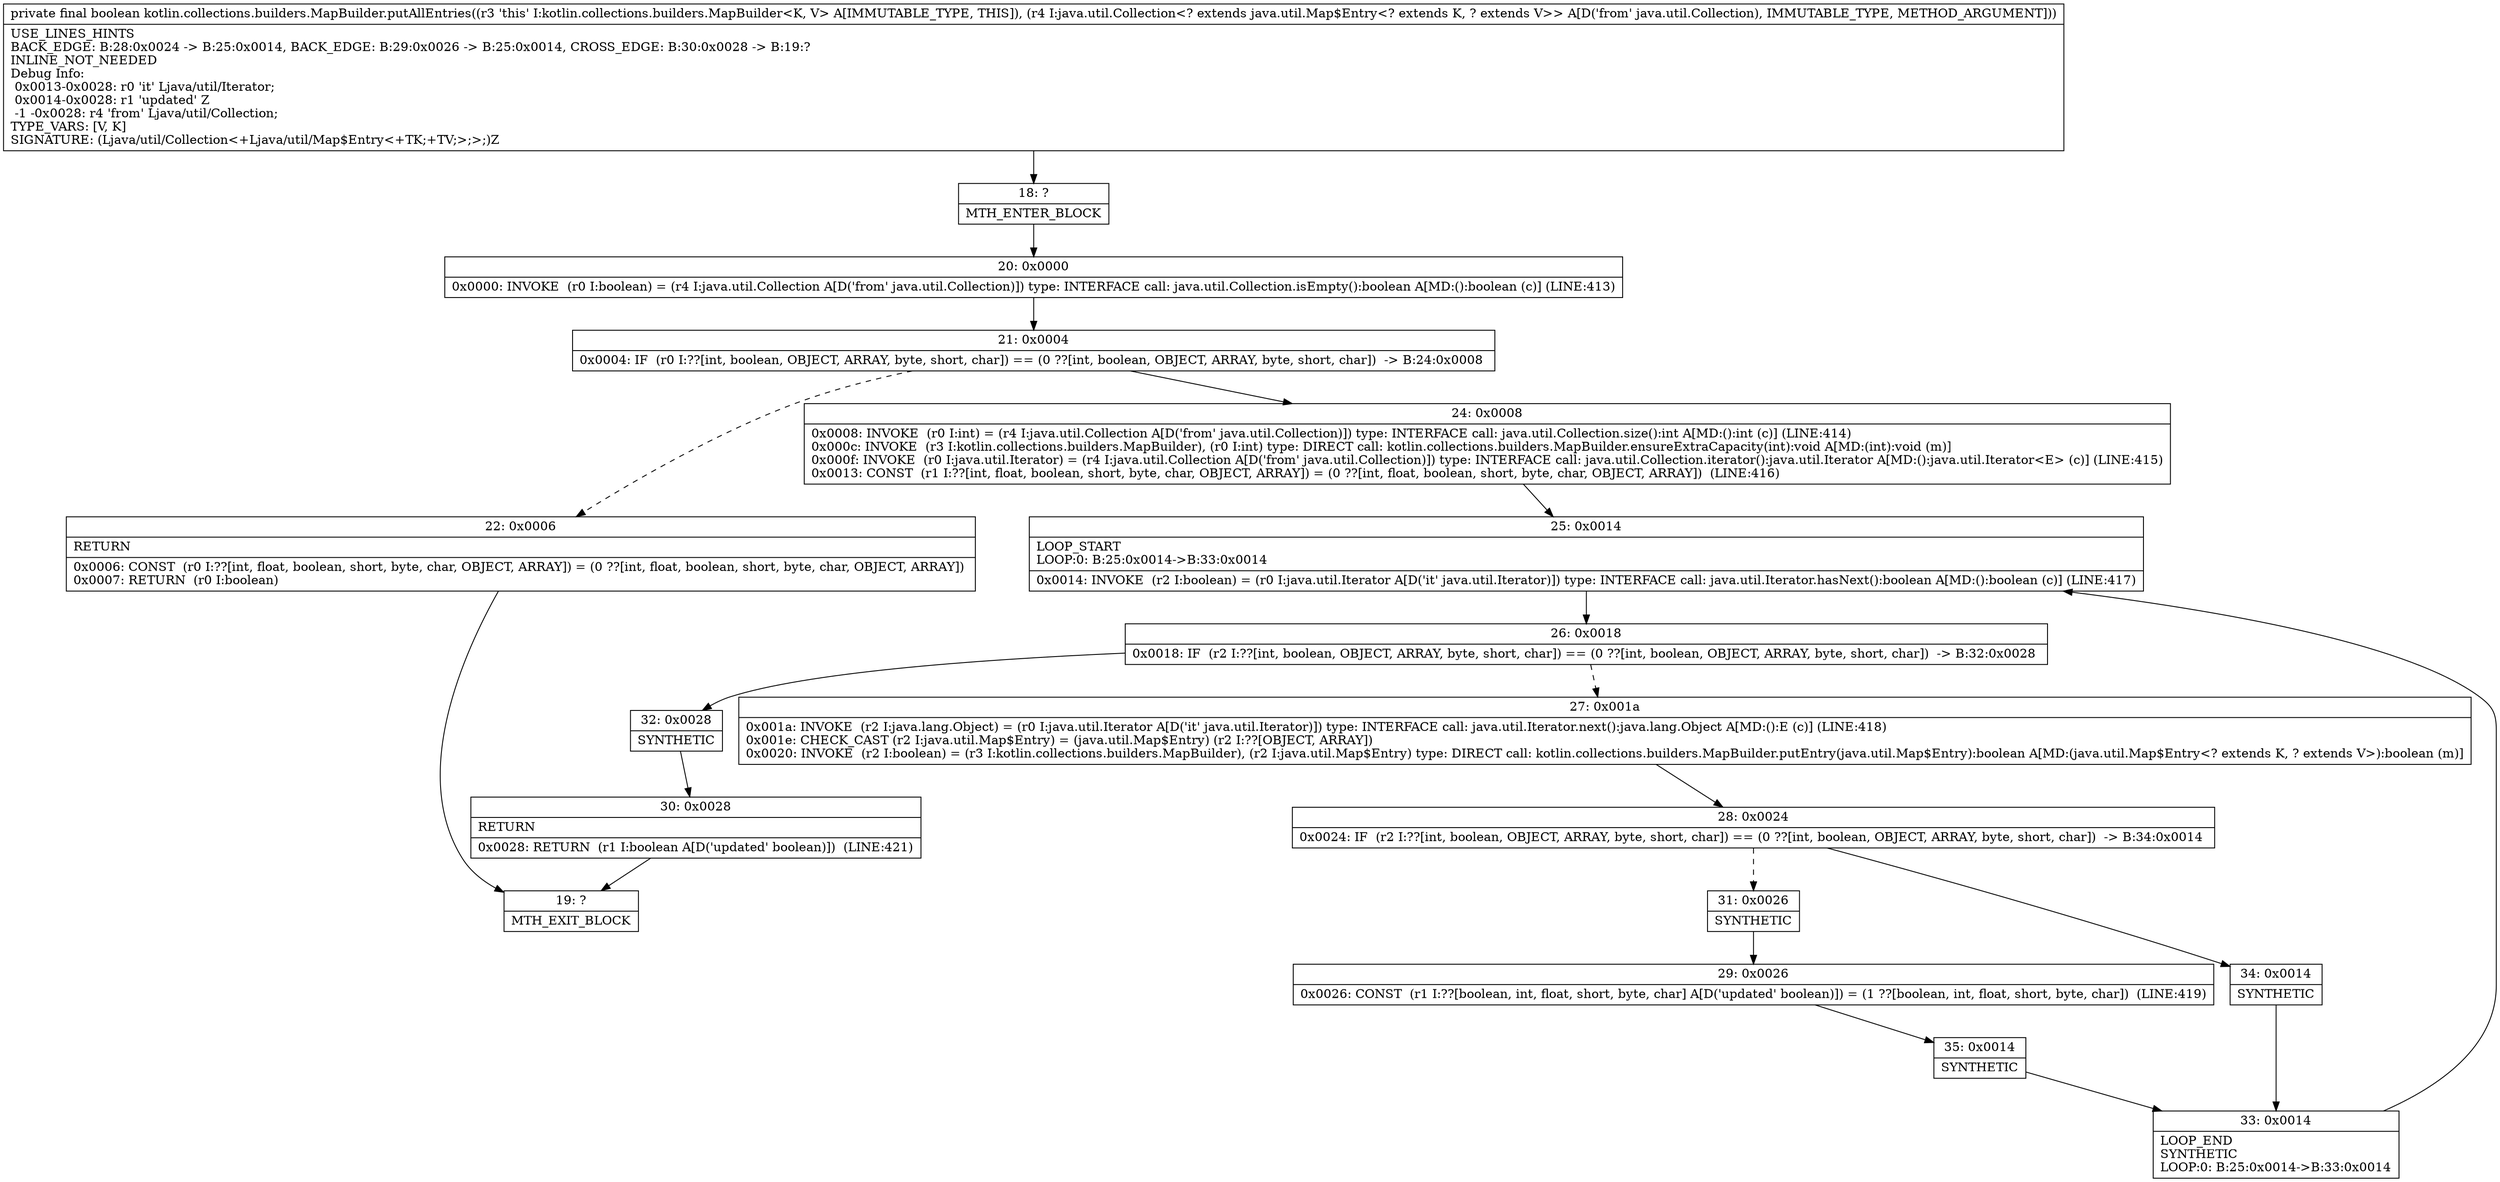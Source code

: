 digraph "CFG forkotlin.collections.builders.MapBuilder.putAllEntries(Ljava\/util\/Collection;)Z" {
Node_18 [shape=record,label="{18\:\ ?|MTH_ENTER_BLOCK\l}"];
Node_20 [shape=record,label="{20\:\ 0x0000|0x0000: INVOKE  (r0 I:boolean) = (r4 I:java.util.Collection A[D('from' java.util.Collection)]) type: INTERFACE call: java.util.Collection.isEmpty():boolean A[MD:():boolean (c)] (LINE:413)\l}"];
Node_21 [shape=record,label="{21\:\ 0x0004|0x0004: IF  (r0 I:??[int, boolean, OBJECT, ARRAY, byte, short, char]) == (0 ??[int, boolean, OBJECT, ARRAY, byte, short, char])  \-\> B:24:0x0008 \l}"];
Node_22 [shape=record,label="{22\:\ 0x0006|RETURN\l|0x0006: CONST  (r0 I:??[int, float, boolean, short, byte, char, OBJECT, ARRAY]) = (0 ??[int, float, boolean, short, byte, char, OBJECT, ARRAY]) \l0x0007: RETURN  (r0 I:boolean) \l}"];
Node_19 [shape=record,label="{19\:\ ?|MTH_EXIT_BLOCK\l}"];
Node_24 [shape=record,label="{24\:\ 0x0008|0x0008: INVOKE  (r0 I:int) = (r4 I:java.util.Collection A[D('from' java.util.Collection)]) type: INTERFACE call: java.util.Collection.size():int A[MD:():int (c)] (LINE:414)\l0x000c: INVOKE  (r3 I:kotlin.collections.builders.MapBuilder), (r0 I:int) type: DIRECT call: kotlin.collections.builders.MapBuilder.ensureExtraCapacity(int):void A[MD:(int):void (m)]\l0x000f: INVOKE  (r0 I:java.util.Iterator) = (r4 I:java.util.Collection A[D('from' java.util.Collection)]) type: INTERFACE call: java.util.Collection.iterator():java.util.Iterator A[MD:():java.util.Iterator\<E\> (c)] (LINE:415)\l0x0013: CONST  (r1 I:??[int, float, boolean, short, byte, char, OBJECT, ARRAY]) = (0 ??[int, float, boolean, short, byte, char, OBJECT, ARRAY])  (LINE:416)\l}"];
Node_25 [shape=record,label="{25\:\ 0x0014|LOOP_START\lLOOP:0: B:25:0x0014\-\>B:33:0x0014\l|0x0014: INVOKE  (r2 I:boolean) = (r0 I:java.util.Iterator A[D('it' java.util.Iterator)]) type: INTERFACE call: java.util.Iterator.hasNext():boolean A[MD:():boolean (c)] (LINE:417)\l}"];
Node_26 [shape=record,label="{26\:\ 0x0018|0x0018: IF  (r2 I:??[int, boolean, OBJECT, ARRAY, byte, short, char]) == (0 ??[int, boolean, OBJECT, ARRAY, byte, short, char])  \-\> B:32:0x0028 \l}"];
Node_27 [shape=record,label="{27\:\ 0x001a|0x001a: INVOKE  (r2 I:java.lang.Object) = (r0 I:java.util.Iterator A[D('it' java.util.Iterator)]) type: INTERFACE call: java.util.Iterator.next():java.lang.Object A[MD:():E (c)] (LINE:418)\l0x001e: CHECK_CAST (r2 I:java.util.Map$Entry) = (java.util.Map$Entry) (r2 I:??[OBJECT, ARRAY]) \l0x0020: INVOKE  (r2 I:boolean) = (r3 I:kotlin.collections.builders.MapBuilder), (r2 I:java.util.Map$Entry) type: DIRECT call: kotlin.collections.builders.MapBuilder.putEntry(java.util.Map$Entry):boolean A[MD:(java.util.Map$Entry\<? extends K, ? extends V\>):boolean (m)]\l}"];
Node_28 [shape=record,label="{28\:\ 0x0024|0x0024: IF  (r2 I:??[int, boolean, OBJECT, ARRAY, byte, short, char]) == (0 ??[int, boolean, OBJECT, ARRAY, byte, short, char])  \-\> B:34:0x0014 \l}"];
Node_31 [shape=record,label="{31\:\ 0x0026|SYNTHETIC\l}"];
Node_29 [shape=record,label="{29\:\ 0x0026|0x0026: CONST  (r1 I:??[boolean, int, float, short, byte, char] A[D('updated' boolean)]) = (1 ??[boolean, int, float, short, byte, char])  (LINE:419)\l}"];
Node_35 [shape=record,label="{35\:\ 0x0014|SYNTHETIC\l}"];
Node_33 [shape=record,label="{33\:\ 0x0014|LOOP_END\lSYNTHETIC\lLOOP:0: B:25:0x0014\-\>B:33:0x0014\l}"];
Node_34 [shape=record,label="{34\:\ 0x0014|SYNTHETIC\l}"];
Node_32 [shape=record,label="{32\:\ 0x0028|SYNTHETIC\l}"];
Node_30 [shape=record,label="{30\:\ 0x0028|RETURN\l|0x0028: RETURN  (r1 I:boolean A[D('updated' boolean)])  (LINE:421)\l}"];
MethodNode[shape=record,label="{private final boolean kotlin.collections.builders.MapBuilder.putAllEntries((r3 'this' I:kotlin.collections.builders.MapBuilder\<K, V\> A[IMMUTABLE_TYPE, THIS]), (r4 I:java.util.Collection\<? extends java.util.Map$Entry\<? extends K, ? extends V\>\> A[D('from' java.util.Collection), IMMUTABLE_TYPE, METHOD_ARGUMENT]))  | USE_LINES_HINTS\lBACK_EDGE: B:28:0x0024 \-\> B:25:0x0014, BACK_EDGE: B:29:0x0026 \-\> B:25:0x0014, CROSS_EDGE: B:30:0x0028 \-\> B:19:?\lINLINE_NOT_NEEDED\lDebug Info:\l  0x0013\-0x0028: r0 'it' Ljava\/util\/Iterator;\l  0x0014\-0x0028: r1 'updated' Z\l  \-1 \-0x0028: r4 'from' Ljava\/util\/Collection;\lTYPE_VARS: [V, K]\lSIGNATURE: (Ljava\/util\/Collection\<+Ljava\/util\/Map$Entry\<+TK;+TV;\>;\>;)Z\l}"];
MethodNode -> Node_18;Node_18 -> Node_20;
Node_20 -> Node_21;
Node_21 -> Node_22[style=dashed];
Node_21 -> Node_24;
Node_22 -> Node_19;
Node_24 -> Node_25;
Node_25 -> Node_26;
Node_26 -> Node_27[style=dashed];
Node_26 -> Node_32;
Node_27 -> Node_28;
Node_28 -> Node_31[style=dashed];
Node_28 -> Node_34;
Node_31 -> Node_29;
Node_29 -> Node_35;
Node_35 -> Node_33;
Node_33 -> Node_25;
Node_34 -> Node_33;
Node_32 -> Node_30;
Node_30 -> Node_19;
}

